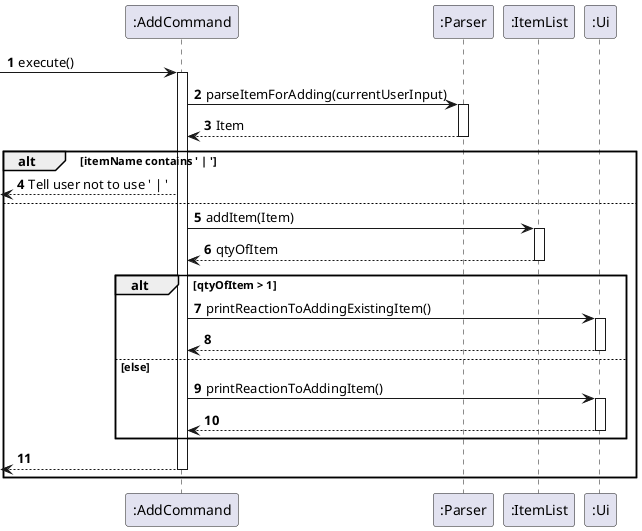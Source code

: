 @startuml
'https://plantuml.com/sequence-diagram

autonumber

-> ":AddCommand": execute()
activate ":AddCommand"

":AddCommand" -> ":Parser": parseItemForAdding(currentUserInput)
activate ":Parser"
":AddCommand" <-- ":Parser": Item
deactivate ":Parser"

alt itemName contains ' | '

    <-- ":AddCommand": Tell user not to use ' | '

else

    ":AddCommand" -> ":ItemList": addItem(Item)
    activate ":ItemList"

    ":AddCommand" <-- ":ItemList": qtyOfItem
    deactivate ":ItemList"

    alt qtyOfItem > 1

        ":AddCommand" -> ":Ui": printReactionToAddingExistingItem()
        activate ":Ui"
        ":AddCommand" <-- ":Ui"
        deactivate ":Ui"

    else else
        ":AddCommand" -> ":Ui": printReactionToAddingItem()
        activate ":Ui"
        ":AddCommand" <-- ":Ui"
        deactivate ":Ui"

    end

    <-- ":AddCommand"
    deactivate ":AddCommand"
end


@enduml